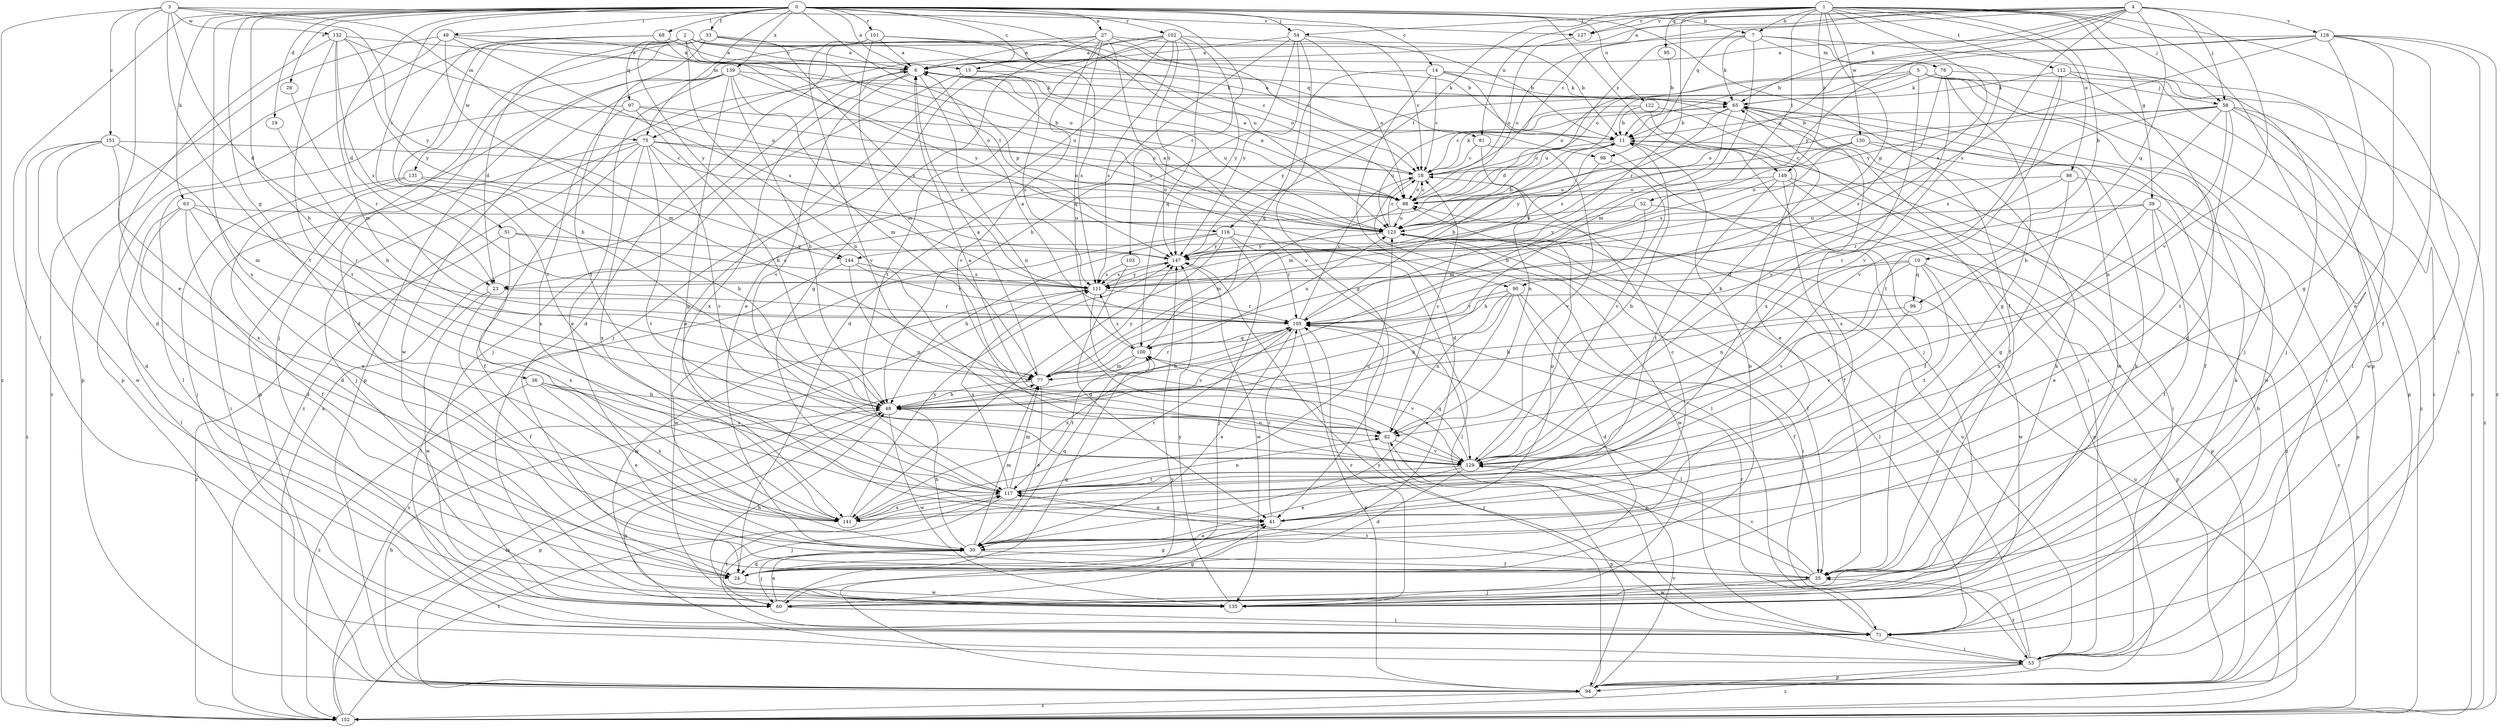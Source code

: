 strict digraph  {
0;
1;
2;
3;
4;
5;
6;
7;
10;
11;
14;
15;
18;
19;
23;
24;
27;
28;
30;
33;
35;
36;
39;
41;
48;
49;
51;
52;
53;
54;
58;
60;
63;
65;
68;
71;
75;
76;
77;
81;
82;
86;
88;
90;
94;
95;
97;
98;
99;
100;
101;
102;
103;
105;
111;
112;
116;
117;
122;
123;
127;
128;
129;
130;
131;
132;
135;
139;
141;
144;
147;
149;
151;
152;
0 -> 6  [label=a];
0 -> 7  [label=b];
0 -> 14  [label=c];
0 -> 15  [label=c];
0 -> 19  [label=d];
0 -> 23  [label=d];
0 -> 27  [label=e];
0 -> 28  [label=e];
0 -> 33  [label=f];
0 -> 35  [label=f];
0 -> 36  [label=g];
0 -> 48  [label=h];
0 -> 49  [label=i];
0 -> 51  [label=i];
0 -> 54  [label=j];
0 -> 63  [label=k];
0 -> 68  [label=l];
0 -> 71  [label=l];
0 -> 75  [label=m];
0 -> 90  [label=p];
0 -> 101  [label=r];
0 -> 102  [label=r];
0 -> 103  [label=r];
0 -> 122  [label=u];
0 -> 123  [label=u];
0 -> 139  [label=x];
0 -> 141  [label=x];
0 -> 149  [label=z];
1 -> 7  [label=b];
1 -> 10  [label=b];
1 -> 39  [label=g];
1 -> 52  [label=i];
1 -> 54  [label=j];
1 -> 58  [label=j];
1 -> 71  [label=l];
1 -> 81  [label=n];
1 -> 86  [label=o];
1 -> 90  [label=p];
1 -> 94  [label=p];
1 -> 95  [label=q];
1 -> 105  [label=r];
1 -> 111  [label=s];
1 -> 112  [label=t];
1 -> 116  [label=t];
1 -> 127  [label=v];
1 -> 130  [label=w];
1 -> 149  [label=z];
2 -> 15  [label=c];
2 -> 18  [label=c];
2 -> 23  [label=d];
2 -> 81  [label=n];
2 -> 82  [label=n];
2 -> 94  [label=p];
2 -> 97  [label=q];
2 -> 98  [label=q];
2 -> 116  [label=t];
2 -> 123  [label=u];
2 -> 131  [label=w];
2 -> 144  [label=y];
3 -> 23  [label=d];
3 -> 30  [label=e];
3 -> 75  [label=m];
3 -> 117  [label=t];
3 -> 127  [label=v];
3 -> 132  [label=w];
3 -> 144  [label=y];
3 -> 151  [label=z];
3 -> 152  [label=z];
4 -> 6  [label=a];
4 -> 18  [label=c];
4 -> 58  [label=j];
4 -> 65  [label=k];
4 -> 75  [label=m];
4 -> 98  [label=q];
4 -> 99  [label=q];
4 -> 111  [label=s];
4 -> 123  [label=u];
4 -> 127  [label=v];
4 -> 128  [label=v];
4 -> 129  [label=v];
4 -> 144  [label=y];
5 -> 53  [label=i];
5 -> 58  [label=j];
5 -> 60  [label=j];
5 -> 88  [label=o];
5 -> 123  [label=u];
5 -> 141  [label=x];
5 -> 147  [label=y];
5 -> 152  [label=z];
6 -> 65  [label=k];
6 -> 82  [label=n];
6 -> 123  [label=u];
6 -> 129  [label=v];
6 -> 141  [label=x];
6 -> 152  [label=z];
7 -> 23  [label=d];
7 -> 65  [label=k];
7 -> 76  [label=m];
7 -> 77  [label=m];
7 -> 88  [label=o];
7 -> 129  [label=v];
7 -> 152  [label=z];
10 -> 23  [label=d];
10 -> 82  [label=n];
10 -> 94  [label=p];
10 -> 99  [label=q];
10 -> 117  [label=t];
10 -> 129  [label=v];
10 -> 135  [label=w];
11 -> 18  [label=c];
11 -> 35  [label=f];
11 -> 53  [label=i];
11 -> 77  [label=m];
14 -> 18  [label=c];
14 -> 24  [label=d];
14 -> 53  [label=i];
14 -> 60  [label=j];
14 -> 65  [label=k];
14 -> 100  [label=q];
15 -> 30  [label=e];
15 -> 60  [label=j];
15 -> 65  [label=k];
15 -> 111  [label=s];
18 -> 6  [label=a];
18 -> 65  [label=k];
18 -> 71  [label=l];
18 -> 88  [label=o];
19 -> 48  [label=h];
23 -> 35  [label=f];
23 -> 105  [label=r];
23 -> 135  [label=w];
24 -> 11  [label=b];
24 -> 41  [label=g];
24 -> 135  [label=w];
27 -> 6  [label=a];
27 -> 11  [label=b];
27 -> 18  [label=c];
27 -> 24  [label=d];
27 -> 41  [label=g];
27 -> 100  [label=q];
27 -> 129  [label=v];
27 -> 147  [label=y];
28 -> 105  [label=r];
30 -> 24  [label=d];
30 -> 35  [label=f];
30 -> 48  [label=h];
30 -> 60  [label=j];
30 -> 77  [label=m];
30 -> 100  [label=q];
33 -> 6  [label=a];
33 -> 24  [label=d];
33 -> 60  [label=j];
33 -> 88  [label=o];
33 -> 111  [label=s];
33 -> 117  [label=t];
35 -> 60  [label=j];
35 -> 82  [label=n];
35 -> 117  [label=t];
35 -> 129  [label=v];
35 -> 135  [label=w];
36 -> 30  [label=e];
36 -> 48  [label=h];
36 -> 129  [label=v];
36 -> 141  [label=x];
36 -> 152  [label=z];
39 -> 30  [label=e];
39 -> 35  [label=f];
39 -> 105  [label=r];
39 -> 123  [label=u];
39 -> 141  [label=x];
39 -> 152  [label=z];
41 -> 18  [label=c];
41 -> 30  [label=e];
41 -> 88  [label=o];
41 -> 105  [label=r];
48 -> 82  [label=n];
48 -> 94  [label=p];
48 -> 135  [label=w];
49 -> 6  [label=a];
49 -> 77  [label=m];
49 -> 88  [label=o];
49 -> 94  [label=p];
49 -> 111  [label=s];
49 -> 152  [label=z];
51 -> 111  [label=s];
51 -> 141  [label=x];
51 -> 147  [label=y];
51 -> 152  [label=z];
52 -> 48  [label=h];
52 -> 94  [label=p];
52 -> 123  [label=u];
52 -> 147  [label=y];
53 -> 11  [label=b];
53 -> 35  [label=f];
53 -> 48  [label=h];
53 -> 88  [label=o];
53 -> 94  [label=p];
53 -> 123  [label=u];
53 -> 147  [label=y];
53 -> 152  [label=z];
54 -> 6  [label=a];
54 -> 18  [label=c];
54 -> 24  [label=d];
54 -> 41  [label=g];
54 -> 48  [label=h];
54 -> 88  [label=o];
54 -> 147  [label=y];
58 -> 11  [label=b];
58 -> 48  [label=h];
58 -> 53  [label=i];
58 -> 82  [label=n];
58 -> 88  [label=o];
58 -> 111  [label=s];
58 -> 117  [label=t];
58 -> 135  [label=w];
58 -> 152  [label=z];
60 -> 30  [label=e];
60 -> 41  [label=g];
60 -> 65  [label=k];
60 -> 71  [label=l];
60 -> 100  [label=q];
63 -> 24  [label=d];
63 -> 35  [label=f];
63 -> 71  [label=l];
63 -> 105  [label=r];
63 -> 123  [label=u];
63 -> 141  [label=x];
65 -> 11  [label=b];
65 -> 18  [label=c];
65 -> 48  [label=h];
65 -> 111  [label=s];
65 -> 135  [label=w];
65 -> 141  [label=x];
68 -> 6  [label=a];
68 -> 48  [label=h];
68 -> 117  [label=t];
68 -> 147  [label=y];
71 -> 53  [label=i];
71 -> 65  [label=k];
71 -> 105  [label=r];
71 -> 117  [label=t];
75 -> 18  [label=c];
75 -> 35  [label=f];
75 -> 53  [label=i];
75 -> 60  [label=j];
75 -> 88  [label=o];
75 -> 117  [label=t];
75 -> 123  [label=u];
75 -> 129  [label=v];
75 -> 141  [label=x];
76 -> 41  [label=g];
76 -> 65  [label=k];
76 -> 94  [label=p];
76 -> 105  [label=r];
76 -> 129  [label=v];
77 -> 6  [label=a];
77 -> 30  [label=e];
77 -> 48  [label=h];
77 -> 105  [label=r];
77 -> 147  [label=y];
81 -> 18  [label=c];
81 -> 82  [label=n];
81 -> 129  [label=v];
82 -> 6  [label=a];
82 -> 18  [label=c];
82 -> 94  [label=p];
82 -> 129  [label=v];
86 -> 41  [label=g];
86 -> 88  [label=o];
86 -> 94  [label=p];
86 -> 105  [label=r];
88 -> 6  [label=a];
88 -> 18  [label=c];
88 -> 77  [label=m];
88 -> 123  [label=u];
90 -> 24  [label=d];
90 -> 30  [label=e];
90 -> 35  [label=f];
90 -> 48  [label=h];
90 -> 82  [label=n];
90 -> 105  [label=r];
94 -> 48  [label=h];
94 -> 105  [label=r];
94 -> 129  [label=v];
94 -> 147  [label=y];
94 -> 152  [label=z];
95 -> 11  [label=b];
97 -> 11  [label=b];
97 -> 48  [label=h];
97 -> 71  [label=l];
97 -> 123  [label=u];
97 -> 141  [label=x];
98 -> 129  [label=v];
98 -> 147  [label=y];
99 -> 48  [label=h];
99 -> 129  [label=v];
100 -> 77  [label=m];
100 -> 111  [label=s];
100 -> 117  [label=t];
100 -> 123  [label=u];
100 -> 129  [label=v];
101 -> 6  [label=a];
101 -> 11  [label=b];
101 -> 77  [label=m];
101 -> 94  [label=p];
101 -> 111  [label=s];
101 -> 129  [label=v];
102 -> 6  [label=a];
102 -> 11  [label=b];
102 -> 30  [label=e];
102 -> 60  [label=j];
102 -> 100  [label=q];
102 -> 111  [label=s];
102 -> 117  [label=t];
102 -> 129  [label=v];
102 -> 147  [label=y];
103 -> 41  [label=g];
103 -> 111  [label=s];
105 -> 6  [label=a];
105 -> 11  [label=b];
105 -> 18  [label=c];
105 -> 30  [label=e];
105 -> 48  [label=h];
105 -> 71  [label=l];
105 -> 94  [label=p];
105 -> 100  [label=q];
105 -> 141  [label=x];
111 -> 105  [label=r];
111 -> 129  [label=v];
111 -> 135  [label=w];
111 -> 147  [label=y];
112 -> 24  [label=d];
112 -> 60  [label=j];
112 -> 65  [label=k];
112 -> 71  [label=l];
112 -> 117  [label=t];
112 -> 129  [label=v];
116 -> 48  [label=h];
116 -> 60  [label=j];
116 -> 71  [label=l];
116 -> 105  [label=r];
116 -> 135  [label=w];
116 -> 141  [label=x];
116 -> 147  [label=y];
117 -> 41  [label=g];
117 -> 60  [label=j];
117 -> 77  [label=m];
117 -> 82  [label=n];
117 -> 111  [label=s];
117 -> 123  [label=u];
117 -> 141  [label=x];
122 -> 11  [label=b];
122 -> 30  [label=e];
122 -> 35  [label=f];
122 -> 123  [label=u];
123 -> 6  [label=a];
123 -> 11  [label=b];
123 -> 18  [label=c];
123 -> 35  [label=f];
123 -> 53  [label=i];
123 -> 71  [label=l];
123 -> 135  [label=w];
123 -> 147  [label=y];
127 -> 88  [label=o];
128 -> 6  [label=a];
128 -> 11  [label=b];
128 -> 30  [label=e];
128 -> 35  [label=f];
128 -> 41  [label=g];
128 -> 71  [label=l];
128 -> 88  [label=o];
128 -> 147  [label=y];
128 -> 152  [label=z];
129 -> 11  [label=b];
129 -> 24  [label=d];
129 -> 30  [label=e];
129 -> 65  [label=k];
129 -> 100  [label=q];
129 -> 117  [label=t];
130 -> 18  [label=c];
130 -> 35  [label=f];
130 -> 111  [label=s];
130 -> 123  [label=u];
130 -> 135  [label=w];
131 -> 24  [label=d];
131 -> 48  [label=h];
131 -> 60  [label=j];
131 -> 88  [label=o];
132 -> 6  [label=a];
132 -> 24  [label=d];
132 -> 77  [label=m];
132 -> 111  [label=s];
132 -> 117  [label=t];
132 -> 123  [label=u];
132 -> 147  [label=y];
135 -> 48  [label=h];
135 -> 65  [label=k];
135 -> 105  [label=r];
135 -> 147  [label=y];
139 -> 30  [label=e];
139 -> 41  [label=g];
139 -> 48  [label=h];
139 -> 65  [label=k];
139 -> 77  [label=m];
139 -> 88  [label=o];
139 -> 94  [label=p];
139 -> 135  [label=w];
141 -> 105  [label=r];
141 -> 147  [label=y];
144 -> 71  [label=l];
144 -> 82  [label=n];
144 -> 105  [label=r];
144 -> 111  [label=s];
147 -> 111  [label=s];
147 -> 135  [label=w];
149 -> 35  [label=f];
149 -> 77  [label=m];
149 -> 88  [label=o];
149 -> 94  [label=p];
149 -> 117  [label=t];
149 -> 152  [label=z];
151 -> 18  [label=c];
151 -> 24  [label=d];
151 -> 77  [label=m];
151 -> 135  [label=w];
151 -> 141  [label=x];
151 -> 152  [label=z];
152 -> 6  [label=a];
152 -> 77  [label=m];
152 -> 111  [label=s];
152 -> 117  [label=t];
152 -> 123  [label=u];
}
